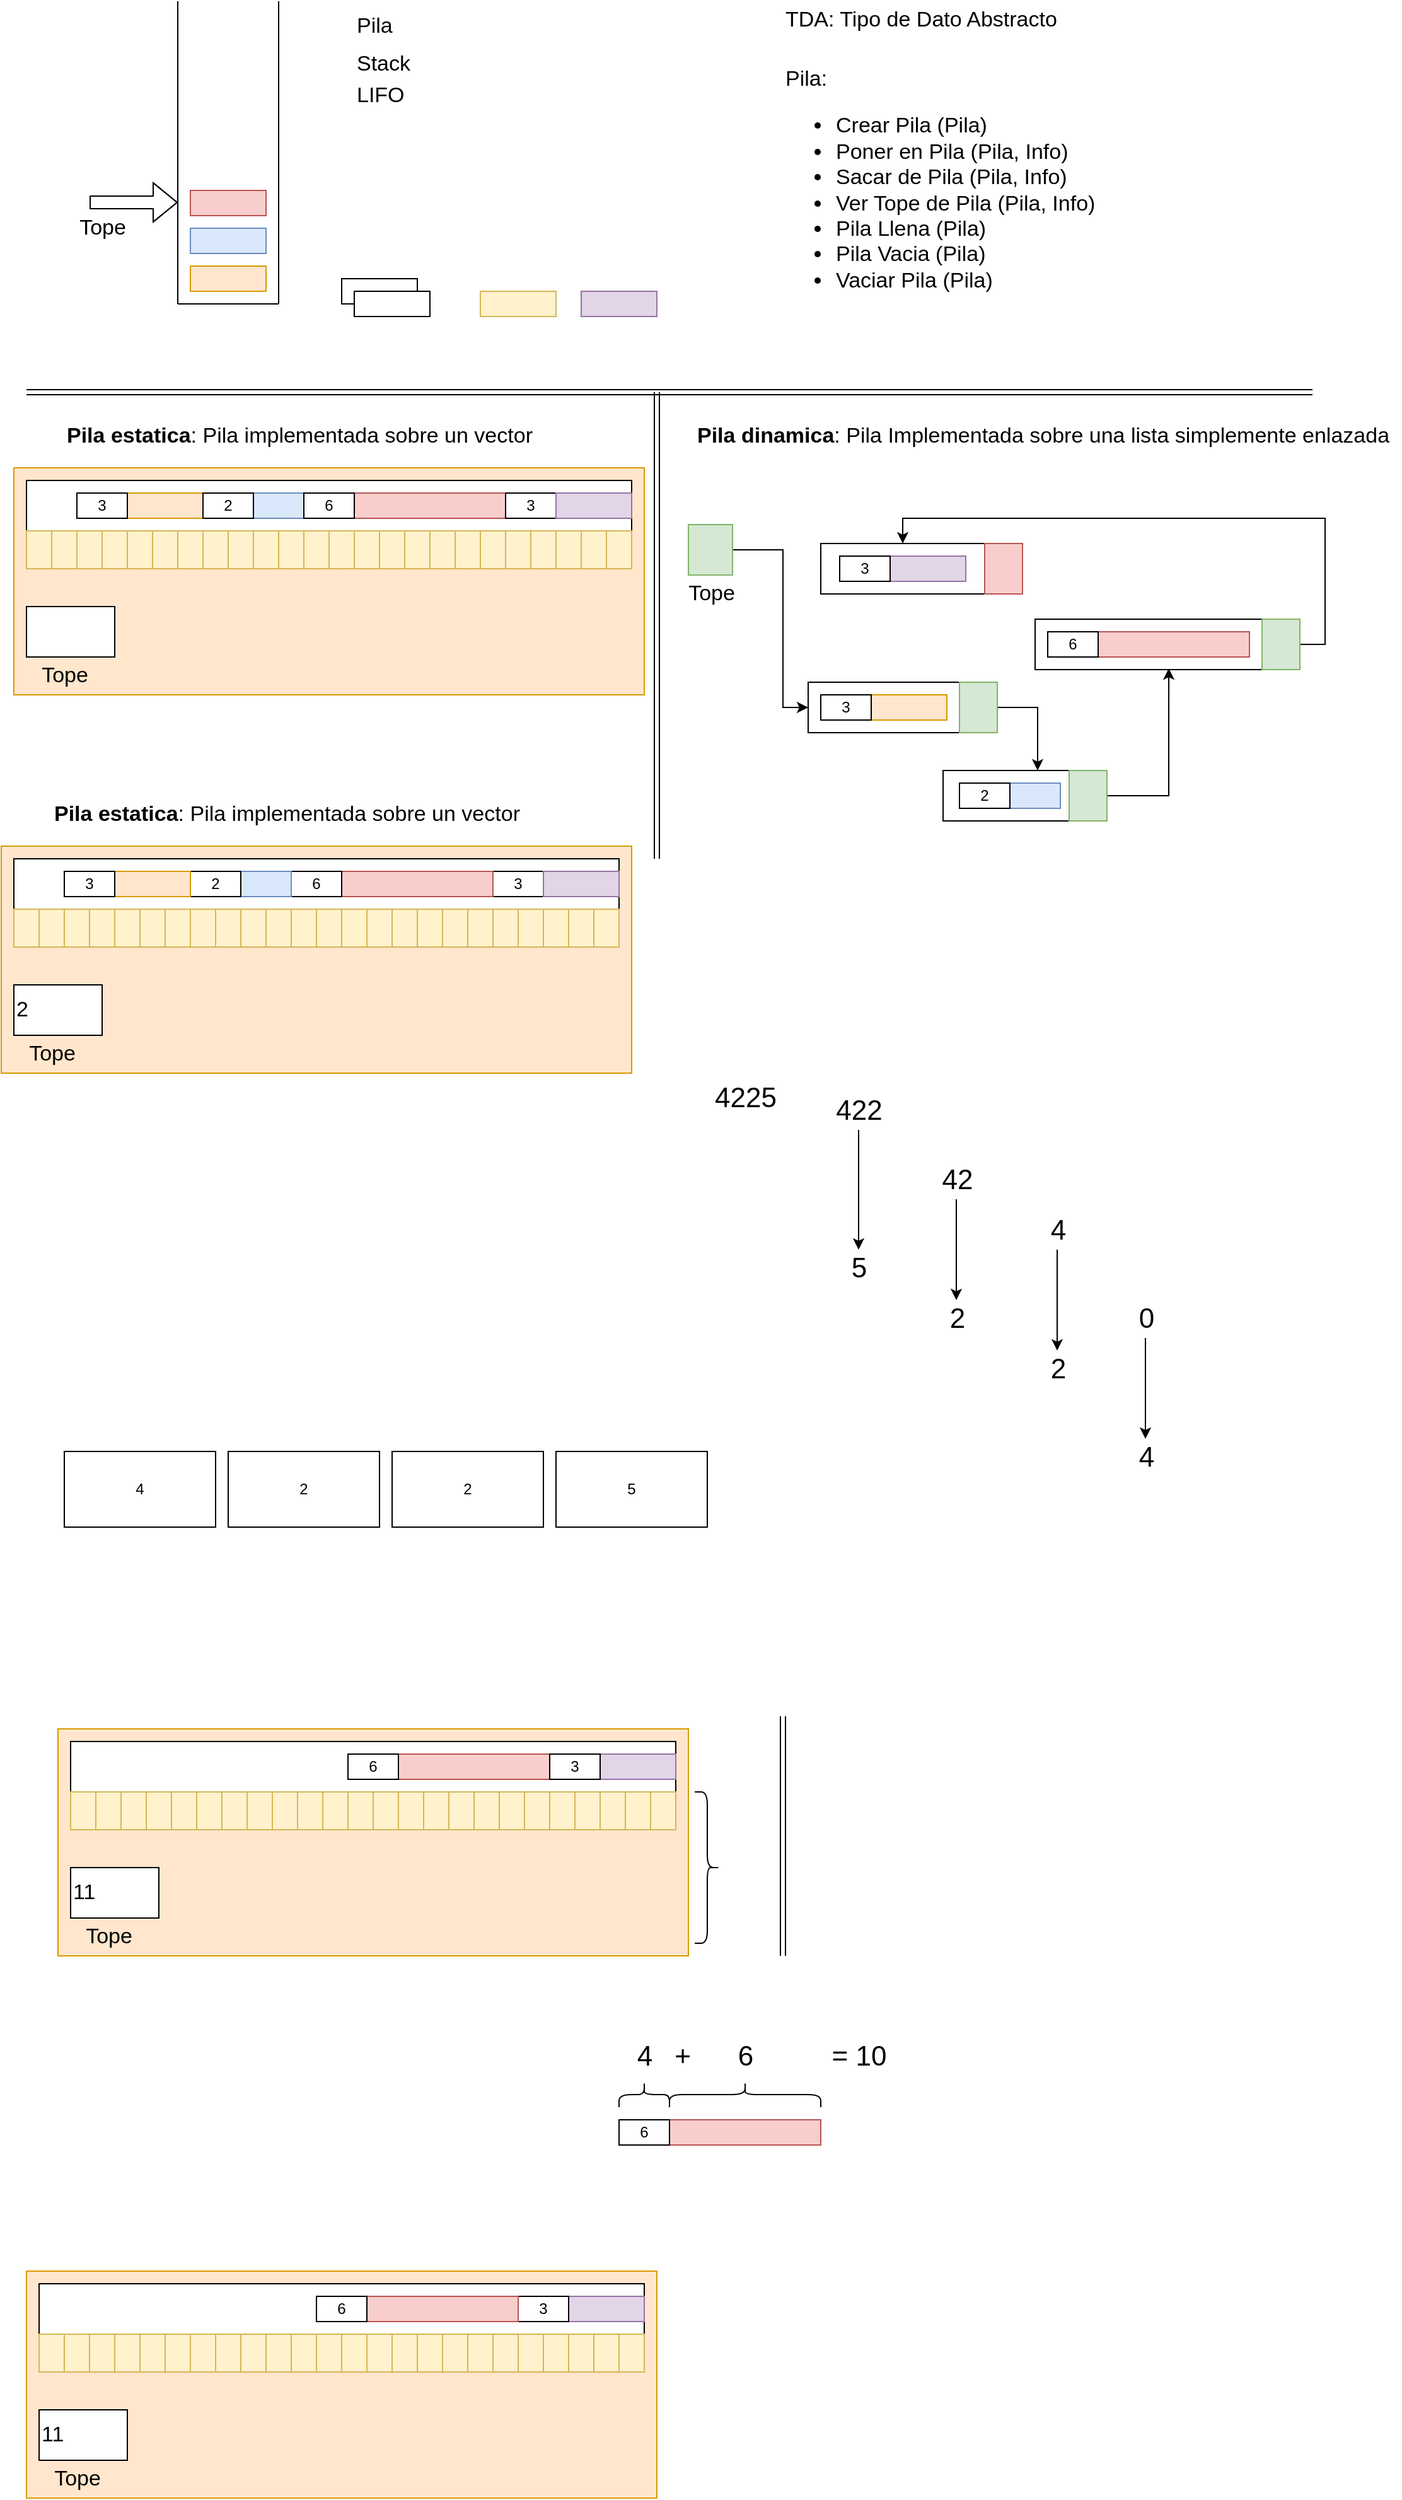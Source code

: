 <mxfile version="15.4.3" type="device"><diagram id="PS-ppC8g8zTllsG7UAG7" name="Page-1"><mxGraphModel dx="1422" dy="762" grid="1" gridSize="10" guides="1" tooltips="1" connect="1" arrows="1" fold="1" page="1" pageScale="1" pageWidth="1169" pageHeight="827" math="0" shadow="0"><root><mxCell id="0"/><mxCell id="1" parent="0"/><mxCell id="E6172uLs9Y4suhFMHean-83" value="" style="rounded=0;whiteSpace=wrap;html=1;fontSize=17;align=left;" parent="1" vertex="1"><mxGeometry x="767" y="730" width="100" height="40" as="geometry"/></mxCell><mxCell id="E6172uLs9Y4suhFMHean-91" style="edgeStyle=orthogonalEdgeStyle;rounded=0;orthogonalLoop=1;jettySize=auto;html=1;exitX=1;exitY=0.5;exitDx=0;exitDy=0;entryX=0.589;entryY=0.975;entryDx=0;entryDy=0;entryPerimeter=0;fontSize=17;" parent="1" source="E6172uLs9Y4suhFMHean-84" target="E6172uLs9Y4suhFMHean-76" edge="1"><mxGeometry relative="1" as="geometry"/></mxCell><mxCell id="E6172uLs9Y4suhFMHean-84" value="" style="rounded=0;whiteSpace=wrap;html=1;fontSize=17;align=left;fillColor=#d5e8d4;strokeColor=#82b366;" parent="1" vertex="1"><mxGeometry x="867" y="730" width="30" height="40" as="geometry"/></mxCell><mxCell id="E6172uLs9Y4suhFMHean-78" value="" style="rounded=0;whiteSpace=wrap;html=1;fontSize=17;align=left;" parent="1" vertex="1"><mxGeometry x="670" y="550" width="130" height="40" as="geometry"/></mxCell><mxCell id="E6172uLs9Y4suhFMHean-79" value="" style="rounded=0;whiteSpace=wrap;html=1;fontSize=17;align=left;fillColor=#f8cecc;strokeColor=#b85450;" parent="1" vertex="1"><mxGeometry x="800" y="550" width="30" height="40" as="geometry"/></mxCell><mxCell id="E6172uLs9Y4suhFMHean-76" value="" style="rounded=0;whiteSpace=wrap;html=1;fontSize=17;align=left;" parent="1" vertex="1"><mxGeometry x="840" y="610" width="180" height="40" as="geometry"/></mxCell><mxCell id="E6172uLs9Y4suhFMHean-92" style="edgeStyle=orthogonalEdgeStyle;rounded=0;orthogonalLoop=1;jettySize=auto;html=1;exitX=1;exitY=0.5;exitDx=0;exitDy=0;entryX=0.5;entryY=0;entryDx=0;entryDy=0;fontSize=17;" parent="1" source="E6172uLs9Y4suhFMHean-77" target="E6172uLs9Y4suhFMHean-78" edge="1"><mxGeometry relative="1" as="geometry"/></mxCell><mxCell id="E6172uLs9Y4suhFMHean-77" value="" style="rounded=0;whiteSpace=wrap;html=1;fontSize=17;align=left;fillColor=#d5e8d4;strokeColor=#82b366;" parent="1" vertex="1"><mxGeometry x="1020" y="610" width="30" height="40" as="geometry"/></mxCell><mxCell id="E6172uLs9Y4suhFMHean-49" value="" style="rounded=0;whiteSpace=wrap;html=1;fontSize=17;align=left;fillColor=#ffe6cc;strokeColor=#d79b00;" parent="1" vertex="1"><mxGeometry x="30" y="490" width="500" height="180" as="geometry"/></mxCell><mxCell id="E6172uLs9Y4suhFMHean-1" value="" style="endArrow=none;html=1;" parent="1" edge="1"><mxGeometry width="50" height="50" relative="1" as="geometry"><mxPoint x="160" y="360" as="sourcePoint"/><mxPoint x="160" y="120" as="targetPoint"/></mxGeometry></mxCell><mxCell id="E6172uLs9Y4suhFMHean-2" value="" style="endArrow=none;html=1;" parent="1" edge="1"><mxGeometry width="50" height="50" relative="1" as="geometry"><mxPoint x="240" y="360" as="sourcePoint"/><mxPoint x="240" y="120" as="targetPoint"/></mxGeometry></mxCell><mxCell id="E6172uLs9Y4suhFMHean-3" value="" style="endArrow=none;html=1;" parent="1" edge="1"><mxGeometry width="50" height="50" relative="1" as="geometry"><mxPoint x="160" y="360" as="sourcePoint"/><mxPoint x="240" y="360" as="targetPoint"/></mxGeometry></mxCell><mxCell id="E6172uLs9Y4suhFMHean-4" value="" style="rounded=0;whiteSpace=wrap;html=1;" parent="1" vertex="1"><mxGeometry x="290" y="340" width="60" height="20" as="geometry"/></mxCell><mxCell id="E6172uLs9Y4suhFMHean-5" value="" style="rounded=0;whiteSpace=wrap;html=1;" parent="1" vertex="1"><mxGeometry x="300" y="350" width="60" height="20" as="geometry"/></mxCell><mxCell id="E6172uLs9Y4suhFMHean-7" value="" style="rounded=0;whiteSpace=wrap;html=1;fillColor=#fff2cc;strokeColor=#d6b656;" parent="1" vertex="1"><mxGeometry x="400" y="350" width="60" height="20" as="geometry"/></mxCell><mxCell id="E6172uLs9Y4suhFMHean-8" value="" style="rounded=0;whiteSpace=wrap;html=1;fillColor=#e1d5e7;strokeColor=#9673a6;" parent="1" vertex="1"><mxGeometry x="480" y="350" width="60" height="20" as="geometry"/></mxCell><mxCell id="E6172uLs9Y4suhFMHean-9" value="" style="rounded=0;whiteSpace=wrap;html=1;fillColor=#f8cecc;strokeColor=#b85450;" parent="1" vertex="1"><mxGeometry x="170" y="270" width="60" height="20" as="geometry"/></mxCell><mxCell id="E6172uLs9Y4suhFMHean-10" value="" style="rounded=0;whiteSpace=wrap;html=1;fillColor=#dae8fc;strokeColor=#6c8ebf;" parent="1" vertex="1"><mxGeometry x="170" y="300" width="60" height="20" as="geometry"/></mxCell><mxCell id="E6172uLs9Y4suhFMHean-11" value="" style="rounded=0;whiteSpace=wrap;html=1;fillColor=#ffe6cc;strokeColor=#d79b00;" parent="1" vertex="1"><mxGeometry x="170" y="330" width="60" height="20" as="geometry"/></mxCell><mxCell id="E6172uLs9Y4suhFMHean-12" value="" style="shape=flexArrow;endArrow=classic;html=1;" parent="1" edge="1"><mxGeometry width="50" height="50" relative="1" as="geometry"><mxPoint x="90" y="279.5" as="sourcePoint"/><mxPoint x="160" y="279.5" as="targetPoint"/><Array as="points"><mxPoint x="120" y="279.5"/></Array></mxGeometry></mxCell><mxCell id="E6172uLs9Y4suhFMHean-13" value="Pila" style="text;html=1;align=left;verticalAlign=middle;resizable=0;points=[];autosize=1;fontSize=17;" parent="1" vertex="1"><mxGeometry x="300" y="125" width="40" height="30" as="geometry"/></mxCell><mxCell id="E6172uLs9Y4suhFMHean-14" value="Stack" style="text;html=1;align=left;verticalAlign=middle;resizable=0;points=[];autosize=1;fontSize=17;" parent="1" vertex="1"><mxGeometry x="300" y="155" width="60" height="30" as="geometry"/></mxCell><mxCell id="E6172uLs9Y4suhFMHean-15" value="LIFO" style="text;html=1;align=left;verticalAlign=middle;resizable=0;points=[];autosize=1;fontSize=17;" parent="1" vertex="1"><mxGeometry x="300" y="180" width="50" height="30" as="geometry"/></mxCell><mxCell id="E6172uLs9Y4suhFMHean-16" value="TDA: Tipo de Dato Abstracto" style="text;html=1;align=left;verticalAlign=middle;resizable=0;points=[];autosize=1;fontSize=17;" parent="1" vertex="1"><mxGeometry x="640" y="120" width="230" height="30" as="geometry"/></mxCell><mxCell id="E6172uLs9Y4suhFMHean-17" value="Pila:&lt;br&gt;&lt;ul&gt;&lt;li&gt;Crear Pila (Pila)&lt;/li&gt;&lt;li&gt;Poner en Pila (Pila, Info)&lt;/li&gt;&lt;li&gt;Sacar de Pila (Pila, Info)&lt;/li&gt;&lt;li&gt;Ver Tope de Pila (Pila, Info)&lt;/li&gt;&lt;li&gt;Pila Llena (Pila)&lt;/li&gt;&lt;li&gt;Pila Vacia (Pila)&lt;/li&gt;&lt;li&gt;Vaciar Pila (Pila)&lt;/li&gt;&lt;/ul&gt;" style="text;html=1;align=left;verticalAlign=middle;resizable=0;points=[];autosize=1;fontSize=17;" parent="1" vertex="1"><mxGeometry x="640" y="170" width="260" height="200" as="geometry"/></mxCell><mxCell id="E6172uLs9Y4suhFMHean-18" value="" style="shape=link;html=1;fontSize=17;" parent="1" edge="1"><mxGeometry width="100" relative="1" as="geometry"><mxPoint x="40" y="430" as="sourcePoint"/><mxPoint x="1060" y="430" as="targetPoint"/></mxGeometry></mxCell><mxCell id="E6172uLs9Y4suhFMHean-19" value="" style="shape=link;html=1;fontSize=17;" parent="1" edge="1"><mxGeometry width="100" relative="1" as="geometry"><mxPoint x="540" y="430" as="sourcePoint"/><mxPoint x="540" y="800" as="targetPoint"/></mxGeometry></mxCell><mxCell id="E6172uLs9Y4suhFMHean-20" value="&lt;b&gt;Pila estatica&lt;/b&gt;: Pila implementada sobre un vector&amp;nbsp;" style="text;html=1;align=left;verticalAlign=middle;resizable=0;points=[];autosize=1;fontSize=17;" parent="1" vertex="1"><mxGeometry x="70" y="450" width="390" height="30" as="geometry"/></mxCell><mxCell id="E6172uLs9Y4suhFMHean-21" value="&lt;b&gt;Pila dinamica&lt;/b&gt;: Pila Implementada sobre una lista simplemente enlazada" style="text;html=1;align=left;verticalAlign=middle;resizable=0;points=[];autosize=1;fontSize=17;" parent="1" vertex="1"><mxGeometry x="570" y="450" width="560" height="30" as="geometry"/></mxCell><mxCell id="E6172uLs9Y4suhFMHean-22" value="" style="rounded=0;whiteSpace=wrap;html=1;fontSize=17;align=left;" parent="1" vertex="1"><mxGeometry x="40" y="500" width="480" height="40" as="geometry"/></mxCell><mxCell id="E6172uLs9Y4suhFMHean-23" value="" style="rounded=0;whiteSpace=wrap;html=1;fontSize=17;align=left;fillColor=#fff2cc;strokeColor=#d6b656;" parent="1" vertex="1"><mxGeometry x="40" y="540" width="20" height="30" as="geometry"/></mxCell><mxCell id="E6172uLs9Y4suhFMHean-24" value="" style="rounded=0;whiteSpace=wrap;html=1;fontSize=17;align=left;fillColor=#fff2cc;strokeColor=#d6b656;" parent="1" vertex="1"><mxGeometry x="60" y="540" width="20" height="30" as="geometry"/></mxCell><mxCell id="E6172uLs9Y4suhFMHean-25" value="" style="rounded=0;whiteSpace=wrap;html=1;fontSize=17;align=left;fillColor=#fff2cc;strokeColor=#d6b656;" parent="1" vertex="1"><mxGeometry x="80" y="540" width="20" height="30" as="geometry"/></mxCell><mxCell id="E6172uLs9Y4suhFMHean-26" value="" style="rounded=0;whiteSpace=wrap;html=1;fontSize=17;align=left;fillColor=#fff2cc;strokeColor=#d6b656;" parent="1" vertex="1"><mxGeometry x="100" y="540" width="20" height="30" as="geometry"/></mxCell><mxCell id="E6172uLs9Y4suhFMHean-27" value="" style="rounded=0;whiteSpace=wrap;html=1;fontSize=17;align=left;fillColor=#fff2cc;strokeColor=#d6b656;" parent="1" vertex="1"><mxGeometry x="120" y="540" width="20" height="30" as="geometry"/></mxCell><mxCell id="E6172uLs9Y4suhFMHean-28" value="" style="rounded=0;whiteSpace=wrap;html=1;fontSize=17;align=left;fillColor=#fff2cc;strokeColor=#d6b656;" parent="1" vertex="1"><mxGeometry x="140" y="540" width="20" height="30" as="geometry"/></mxCell><mxCell id="E6172uLs9Y4suhFMHean-29" value="" style="rounded=0;whiteSpace=wrap;html=1;fontSize=17;align=left;fillColor=#fff2cc;strokeColor=#d6b656;" parent="1" vertex="1"><mxGeometry x="160" y="540" width="20" height="30" as="geometry"/></mxCell><mxCell id="E6172uLs9Y4suhFMHean-30" value="" style="rounded=0;whiteSpace=wrap;html=1;fontSize=17;align=left;fillColor=#fff2cc;strokeColor=#d6b656;" parent="1" vertex="1"><mxGeometry x="180" y="540" width="20" height="30" as="geometry"/></mxCell><mxCell id="E6172uLs9Y4suhFMHean-31" value="" style="rounded=0;whiteSpace=wrap;html=1;fontSize=17;align=left;fillColor=#fff2cc;strokeColor=#d6b656;" parent="1" vertex="1"><mxGeometry x="200" y="540" width="20" height="30" as="geometry"/></mxCell><mxCell id="E6172uLs9Y4suhFMHean-32" value="" style="rounded=0;whiteSpace=wrap;html=1;fontSize=17;align=left;fillColor=#fff2cc;strokeColor=#d6b656;" parent="1" vertex="1"><mxGeometry x="220" y="540" width="20" height="30" as="geometry"/></mxCell><mxCell id="E6172uLs9Y4suhFMHean-33" value="" style="rounded=0;whiteSpace=wrap;html=1;fontSize=17;align=left;fillColor=#fff2cc;strokeColor=#d6b656;" parent="1" vertex="1"><mxGeometry x="240" y="540" width="20" height="30" as="geometry"/></mxCell><mxCell id="E6172uLs9Y4suhFMHean-34" value="" style="rounded=0;whiteSpace=wrap;html=1;fontSize=17;align=left;fillColor=#fff2cc;strokeColor=#d6b656;" parent="1" vertex="1"><mxGeometry x="260" y="540" width="20" height="30" as="geometry"/></mxCell><mxCell id="E6172uLs9Y4suhFMHean-35" value="" style="rounded=0;whiteSpace=wrap;html=1;fontSize=17;align=left;fillColor=#fff2cc;strokeColor=#d6b656;" parent="1" vertex="1"><mxGeometry x="280" y="540" width="20" height="30" as="geometry"/></mxCell><mxCell id="E6172uLs9Y4suhFMHean-36" value="" style="rounded=0;whiteSpace=wrap;html=1;fontSize=17;align=left;fillColor=#fff2cc;strokeColor=#d6b656;" parent="1" vertex="1"><mxGeometry x="300" y="540" width="20" height="30" as="geometry"/></mxCell><mxCell id="E6172uLs9Y4suhFMHean-37" value="" style="rounded=0;whiteSpace=wrap;html=1;fontSize=17;align=left;fillColor=#fff2cc;strokeColor=#d6b656;" parent="1" vertex="1"><mxGeometry x="320" y="540" width="20" height="30" as="geometry"/></mxCell><mxCell id="E6172uLs9Y4suhFMHean-38" value="" style="rounded=0;whiteSpace=wrap;html=1;fontSize=17;align=left;fillColor=#fff2cc;strokeColor=#d6b656;" parent="1" vertex="1"><mxGeometry x="340" y="540" width="20" height="30" as="geometry"/></mxCell><mxCell id="E6172uLs9Y4suhFMHean-39" value="" style="rounded=0;whiteSpace=wrap;html=1;fontSize=17;align=left;fillColor=#fff2cc;strokeColor=#d6b656;" parent="1" vertex="1"><mxGeometry x="360" y="540" width="20" height="30" as="geometry"/></mxCell><mxCell id="E6172uLs9Y4suhFMHean-40" value="" style="rounded=0;whiteSpace=wrap;html=1;fontSize=17;align=left;fillColor=#fff2cc;strokeColor=#d6b656;" parent="1" vertex="1"><mxGeometry x="380" y="540" width="20" height="30" as="geometry"/></mxCell><mxCell id="E6172uLs9Y4suhFMHean-41" value="" style="rounded=0;whiteSpace=wrap;html=1;fontSize=17;align=left;fillColor=#fff2cc;strokeColor=#d6b656;" parent="1" vertex="1"><mxGeometry x="400" y="540" width="20" height="30" as="geometry"/></mxCell><mxCell id="E6172uLs9Y4suhFMHean-42" value="" style="rounded=0;whiteSpace=wrap;html=1;fontSize=17;align=left;fillColor=#fff2cc;strokeColor=#d6b656;" parent="1" vertex="1"><mxGeometry x="420" y="540" width="20" height="30" as="geometry"/></mxCell><mxCell id="E6172uLs9Y4suhFMHean-43" value="" style="rounded=0;whiteSpace=wrap;html=1;fontSize=17;align=left;fillColor=#fff2cc;strokeColor=#d6b656;" parent="1" vertex="1"><mxGeometry x="440" y="540" width="20" height="30" as="geometry"/></mxCell><mxCell id="E6172uLs9Y4suhFMHean-44" value="" style="rounded=0;whiteSpace=wrap;html=1;fontSize=17;align=left;fillColor=#fff2cc;strokeColor=#d6b656;" parent="1" vertex="1"><mxGeometry x="460" y="540" width="20" height="30" as="geometry"/></mxCell><mxCell id="E6172uLs9Y4suhFMHean-45" value="" style="rounded=0;whiteSpace=wrap;html=1;fontSize=17;align=left;fillColor=#fff2cc;strokeColor=#d6b656;" parent="1" vertex="1"><mxGeometry x="480" y="540" width="20" height="30" as="geometry"/></mxCell><mxCell id="E6172uLs9Y4suhFMHean-46" value="" style="rounded=0;whiteSpace=wrap;html=1;fontSize=17;align=left;fillColor=#fff2cc;strokeColor=#d6b656;" parent="1" vertex="1"><mxGeometry x="500" y="540" width="20" height="30" as="geometry"/></mxCell><mxCell id="E6172uLs9Y4suhFMHean-47" value="" style="rounded=0;whiteSpace=wrap;html=1;fontSize=17;align=left;" parent="1" vertex="1"><mxGeometry x="40" y="600" width="70" height="40" as="geometry"/></mxCell><mxCell id="E6172uLs9Y4suhFMHean-48" value="Tope" style="text;html=1;align=center;verticalAlign=middle;resizable=0;points=[];autosize=1;fontSize=17;" parent="1" vertex="1"><mxGeometry x="45" y="640" width="50" height="30" as="geometry"/></mxCell><mxCell id="E6172uLs9Y4suhFMHean-51" value="" style="rounded=0;whiteSpace=wrap;html=1;fillColor=#e1d5e7;strokeColor=#9673a6;" parent="1" vertex="1"><mxGeometry x="460" y="510" width="60" height="20" as="geometry"/></mxCell><mxCell id="E6172uLs9Y4suhFMHean-52" value="" style="rounded=0;whiteSpace=wrap;html=1;fillColor=#f8cecc;strokeColor=#b85450;" parent="1" vertex="1"><mxGeometry x="300" y="510" width="120" height="20" as="geometry"/></mxCell><mxCell id="E6172uLs9Y4suhFMHean-54" value="" style="rounded=0;whiteSpace=wrap;html=1;fillColor=#dae8fc;strokeColor=#6c8ebf;" parent="1" vertex="1"><mxGeometry x="220" y="510" width="40" height="20" as="geometry"/></mxCell><mxCell id="E6172uLs9Y4suhFMHean-55" value="" style="rounded=0;whiteSpace=wrap;html=1;fillColor=#ffe6cc;strokeColor=#d79b00;" parent="1" vertex="1"><mxGeometry x="120" y="510" width="60" height="20" as="geometry"/></mxCell><mxCell id="E6172uLs9Y4suhFMHean-59" value="3" style="rounded=0;whiteSpace=wrap;html=1;" parent="1" vertex="1"><mxGeometry x="420" y="510" width="40" height="20" as="geometry"/></mxCell><mxCell id="E6172uLs9Y4suhFMHean-60" value="6" style="rounded=0;whiteSpace=wrap;html=1;" parent="1" vertex="1"><mxGeometry x="260" y="510" width="40" height="20" as="geometry"/></mxCell><mxCell id="E6172uLs9Y4suhFMHean-61" value="2" style="rounded=0;whiteSpace=wrap;html=1;" parent="1" vertex="1"><mxGeometry x="180" y="510" width="40" height="20" as="geometry"/></mxCell><mxCell id="E6172uLs9Y4suhFMHean-62" value="3" style="rounded=0;whiteSpace=wrap;html=1;" parent="1" vertex="1"><mxGeometry x="80" y="510" width="40" height="20" as="geometry"/></mxCell><mxCell id="E6172uLs9Y4suhFMHean-67" value="" style="rounded=0;whiteSpace=wrap;html=1;fillColor=#e1d5e7;strokeColor=#9673a6;" parent="1" vertex="1"><mxGeometry x="725" y="560" width="60" height="20" as="geometry"/></mxCell><mxCell id="E6172uLs9Y4suhFMHean-68" value="" style="rounded=0;whiteSpace=wrap;html=1;fillColor=#f8cecc;strokeColor=#b85450;" parent="1" vertex="1"><mxGeometry x="890" y="620" width="120" height="20" as="geometry"/></mxCell><mxCell id="E6172uLs9Y4suhFMHean-69" value="" style="rounded=0;whiteSpace=wrap;html=1;fillColor=#dae8fc;strokeColor=#6c8ebf;" parent="1" vertex="1"><mxGeometry x="820" y="740" width="40" height="20" as="geometry"/></mxCell><mxCell id="E6172uLs9Y4suhFMHean-73" value="2" style="rounded=0;whiteSpace=wrap;html=1;" parent="1" vertex="1"><mxGeometry x="780" y="740" width="40" height="20" as="geometry"/></mxCell><mxCell id="E6172uLs9Y4suhFMHean-74" value="6" style="rounded=0;whiteSpace=wrap;html=1;" parent="1" vertex="1"><mxGeometry x="850" y="620" width="40" height="20" as="geometry"/></mxCell><mxCell id="E6172uLs9Y4suhFMHean-75" value="3" style="rounded=0;whiteSpace=wrap;html=1;" parent="1" vertex="1"><mxGeometry x="685" y="560" width="40" height="20" as="geometry"/></mxCell><mxCell id="E6172uLs9Y4suhFMHean-89" style="edgeStyle=orthogonalEdgeStyle;rounded=0;orthogonalLoop=1;jettySize=auto;html=1;exitX=1;exitY=0.5;exitDx=0;exitDy=0;entryX=0;entryY=0.5;entryDx=0;entryDy=0;fontSize=17;" parent="1" source="E6172uLs9Y4suhFMHean-87" target="E6172uLs9Y4suhFMHean-94" edge="1"><mxGeometry relative="1" as="geometry"><mxPoint x="647" y="660" as="targetPoint"/><Array as="points"><mxPoint x="640" y="555"/><mxPoint x="640" y="680"/></Array></mxGeometry></mxCell><mxCell id="E6172uLs9Y4suhFMHean-87" value="" style="rounded=0;whiteSpace=wrap;html=1;fontSize=17;align=left;fillColor=#d5e8d4;strokeColor=#82b366;" parent="1" vertex="1"><mxGeometry x="565" y="535" width="35" height="40" as="geometry"/></mxCell><mxCell id="E6172uLs9Y4suhFMHean-93" value="Tope" style="text;html=1;align=center;verticalAlign=middle;resizable=0;points=[];autosize=1;fontSize=17;" parent="1" vertex="1"><mxGeometry x="557.5" y="575" width="50" height="30" as="geometry"/></mxCell><mxCell id="E6172uLs9Y4suhFMHean-94" value="" style="rounded=0;whiteSpace=wrap;html=1;fontSize=17;align=left;" parent="1" vertex="1"><mxGeometry x="660" y="660" width="120" height="40" as="geometry"/></mxCell><mxCell id="E6172uLs9Y4suhFMHean-99" style="edgeStyle=orthogonalEdgeStyle;rounded=0;orthogonalLoop=1;jettySize=auto;html=1;exitX=1;exitY=0.5;exitDx=0;exitDy=0;entryX=0.75;entryY=0;entryDx=0;entryDy=0;fontSize=17;" parent="1" source="E6172uLs9Y4suhFMHean-95" target="E6172uLs9Y4suhFMHean-83" edge="1"><mxGeometry relative="1" as="geometry"/></mxCell><mxCell id="E6172uLs9Y4suhFMHean-95" value="" style="rounded=0;whiteSpace=wrap;html=1;fontSize=17;align=left;fillColor=#d5e8d4;strokeColor=#82b366;" parent="1" vertex="1"><mxGeometry x="780" y="660" width="30" height="40" as="geometry"/></mxCell><mxCell id="E6172uLs9Y4suhFMHean-96" value="" style="rounded=0;whiteSpace=wrap;html=1;fillColor=#ffe6cc;strokeColor=#d79b00;" parent="1" vertex="1"><mxGeometry x="710" y="670" width="60" height="20" as="geometry"/></mxCell><mxCell id="E6172uLs9Y4suhFMHean-97" value="3" style="rounded=0;whiteSpace=wrap;html=1;" parent="1" vertex="1"><mxGeometry x="670" y="670" width="40" height="20" as="geometry"/></mxCell><mxCell id="E6172uLs9Y4suhFMHean-100" value="Tope" style="text;html=1;align=center;verticalAlign=middle;resizable=0;points=[];autosize=1;fontSize=17;" parent="1" vertex="1"><mxGeometry x="75" y="285" width="50" height="30" as="geometry"/></mxCell><mxCell id="ul_DzTu0pmfRnDdkMHRd-1" value="5" style="rounded=0;whiteSpace=wrap;html=1;" parent="1" vertex="1"><mxGeometry x="460" y="1270" width="120" height="60" as="geometry"/></mxCell><mxCell id="ul_DzTu0pmfRnDdkMHRd-2" value="2" style="rounded=0;whiteSpace=wrap;html=1;" parent="1" vertex="1"><mxGeometry x="330" y="1270" width="120" height="60" as="geometry"/></mxCell><mxCell id="ul_DzTu0pmfRnDdkMHRd-3" value="2" style="rounded=0;whiteSpace=wrap;html=1;" parent="1" vertex="1"><mxGeometry x="200" y="1270" width="120" height="60" as="geometry"/></mxCell><mxCell id="ul_DzTu0pmfRnDdkMHRd-4" value="4" style="rounded=0;whiteSpace=wrap;html=1;" parent="1" vertex="1"><mxGeometry x="70" y="1270" width="120" height="60" as="geometry"/></mxCell><mxCell id="ul_DzTu0pmfRnDdkMHRd-5" value="4225" style="text;html=1;align=center;verticalAlign=middle;resizable=0;points=[];autosize=1;strokeColor=none;fontSize=22;" parent="1" vertex="1"><mxGeometry x="580" y="975" width="60" height="30" as="geometry"/></mxCell><mxCell id="ul_DzTu0pmfRnDdkMHRd-8" value="" style="edgeStyle=orthogonalEdgeStyle;rounded=0;orthogonalLoop=1;jettySize=auto;html=1;fontSize=22;" parent="1" source="ul_DzTu0pmfRnDdkMHRd-6" target="ul_DzTu0pmfRnDdkMHRd-7" edge="1"><mxGeometry relative="1" as="geometry"/></mxCell><mxCell id="ul_DzTu0pmfRnDdkMHRd-6" value="422" style="text;html=1;align=center;verticalAlign=middle;resizable=0;points=[];autosize=1;strokeColor=none;fontSize=22;" parent="1" vertex="1"><mxGeometry x="675" y="985" width="50" height="30" as="geometry"/></mxCell><mxCell id="ul_DzTu0pmfRnDdkMHRd-7" value="5" style="text;html=1;align=center;verticalAlign=middle;resizable=0;points=[];autosize=1;strokeColor=none;fontSize=22;" parent="1" vertex="1"><mxGeometry x="685" y="1110" width="30" height="30" as="geometry"/></mxCell><mxCell id="ul_DzTu0pmfRnDdkMHRd-11" value="" style="edgeStyle=orthogonalEdgeStyle;rounded=0;orthogonalLoop=1;jettySize=auto;html=1;fontSize=22;" parent="1" source="ul_DzTu0pmfRnDdkMHRd-9" target="ul_DzTu0pmfRnDdkMHRd-10" edge="1"><mxGeometry relative="1" as="geometry"/></mxCell><mxCell id="ul_DzTu0pmfRnDdkMHRd-9" value="42" style="text;html=1;align=center;verticalAlign=middle;resizable=0;points=[];autosize=1;strokeColor=none;fontSize=22;" parent="1" vertex="1"><mxGeometry x="757.5" y="1040" width="40" height="30" as="geometry"/></mxCell><mxCell id="ul_DzTu0pmfRnDdkMHRd-10" value="2" style="text;html=1;align=center;verticalAlign=middle;resizable=0;points=[];autosize=1;strokeColor=none;fontSize=22;" parent="1" vertex="1"><mxGeometry x="762.5" y="1150" width="30" height="30" as="geometry"/></mxCell><mxCell id="ul_DzTu0pmfRnDdkMHRd-14" value="" style="edgeStyle=orthogonalEdgeStyle;rounded=0;orthogonalLoop=1;jettySize=auto;html=1;fontSize=22;" parent="1" source="ul_DzTu0pmfRnDdkMHRd-12" target="ul_DzTu0pmfRnDdkMHRd-13" edge="1"><mxGeometry relative="1" as="geometry"/></mxCell><mxCell id="ul_DzTu0pmfRnDdkMHRd-12" value="4" style="text;html=1;align=center;verticalAlign=middle;resizable=0;points=[];autosize=1;strokeColor=none;fontSize=22;" parent="1" vertex="1"><mxGeometry x="842.5" y="1080" width="30" height="30" as="geometry"/></mxCell><mxCell id="ul_DzTu0pmfRnDdkMHRd-13" value="2" style="text;html=1;align=center;verticalAlign=middle;resizable=0;points=[];autosize=1;strokeColor=none;fontSize=22;" parent="1" vertex="1"><mxGeometry x="842.5" y="1190" width="30" height="30" as="geometry"/></mxCell><mxCell id="ul_DzTu0pmfRnDdkMHRd-17" value="" style="edgeStyle=orthogonalEdgeStyle;rounded=0;orthogonalLoop=1;jettySize=auto;html=1;fontSize=22;" parent="1" source="ul_DzTu0pmfRnDdkMHRd-15" target="ul_DzTu0pmfRnDdkMHRd-16" edge="1"><mxGeometry relative="1" as="geometry"/></mxCell><mxCell id="ul_DzTu0pmfRnDdkMHRd-15" value="0" style="text;html=1;align=center;verticalAlign=middle;resizable=0;points=[];autosize=1;strokeColor=none;fontSize=22;" parent="1" vertex="1"><mxGeometry x="912.5" y="1150" width="30" height="30" as="geometry"/></mxCell><mxCell id="ul_DzTu0pmfRnDdkMHRd-16" value="4" style="text;html=1;align=center;verticalAlign=middle;resizable=0;points=[];autosize=1;strokeColor=none;fontSize=22;" parent="1" vertex="1"><mxGeometry x="912.5" y="1260" width="30" height="30" as="geometry"/></mxCell><mxCell id="ul_DzTu0pmfRnDdkMHRd-19" value="" style="rounded=0;whiteSpace=wrap;html=1;fontSize=17;align=left;fillColor=#ffe6cc;strokeColor=#d79b00;" parent="1" vertex="1"><mxGeometry x="65" y="1490" width="500" height="180" as="geometry"/></mxCell><mxCell id="ul_DzTu0pmfRnDdkMHRd-20" value="" style="rounded=0;whiteSpace=wrap;html=1;fontSize=17;align=left;" parent="1" vertex="1"><mxGeometry x="75" y="1500" width="480" height="40" as="geometry"/></mxCell><mxCell id="ul_DzTu0pmfRnDdkMHRd-21" value="" style="rounded=0;whiteSpace=wrap;html=1;fontSize=17;align=left;fillColor=#fff2cc;strokeColor=#d6b656;" parent="1" vertex="1"><mxGeometry x="75" y="1540" width="20" height="30" as="geometry"/></mxCell><mxCell id="ul_DzTu0pmfRnDdkMHRd-22" value="" style="rounded=0;whiteSpace=wrap;html=1;fontSize=17;align=left;fillColor=#fff2cc;strokeColor=#d6b656;" parent="1" vertex="1"><mxGeometry x="95" y="1540" width="20" height="30" as="geometry"/></mxCell><mxCell id="ul_DzTu0pmfRnDdkMHRd-23" value="" style="rounded=0;whiteSpace=wrap;html=1;fontSize=17;align=left;fillColor=#fff2cc;strokeColor=#d6b656;" parent="1" vertex="1"><mxGeometry x="115" y="1540" width="20" height="30" as="geometry"/></mxCell><mxCell id="ul_DzTu0pmfRnDdkMHRd-24" value="" style="rounded=0;whiteSpace=wrap;html=1;fontSize=17;align=left;fillColor=#fff2cc;strokeColor=#d6b656;" parent="1" vertex="1"><mxGeometry x="135" y="1540" width="20" height="30" as="geometry"/></mxCell><mxCell id="ul_DzTu0pmfRnDdkMHRd-25" value="" style="rounded=0;whiteSpace=wrap;html=1;fontSize=17;align=left;fillColor=#fff2cc;strokeColor=#d6b656;" parent="1" vertex="1"><mxGeometry x="155" y="1540" width="20" height="30" as="geometry"/></mxCell><mxCell id="ul_DzTu0pmfRnDdkMHRd-26" value="" style="rounded=0;whiteSpace=wrap;html=1;fontSize=17;align=left;fillColor=#fff2cc;strokeColor=#d6b656;" parent="1" vertex="1"><mxGeometry x="175" y="1540" width="20" height="30" as="geometry"/></mxCell><mxCell id="ul_DzTu0pmfRnDdkMHRd-27" value="" style="rounded=0;whiteSpace=wrap;html=1;fontSize=17;align=left;fillColor=#fff2cc;strokeColor=#d6b656;" parent="1" vertex="1"><mxGeometry x="195" y="1540" width="20" height="30" as="geometry"/></mxCell><mxCell id="ul_DzTu0pmfRnDdkMHRd-28" value="" style="rounded=0;whiteSpace=wrap;html=1;fontSize=17;align=left;fillColor=#fff2cc;strokeColor=#d6b656;" parent="1" vertex="1"><mxGeometry x="215" y="1540" width="20" height="30" as="geometry"/></mxCell><mxCell id="ul_DzTu0pmfRnDdkMHRd-29" value="" style="rounded=0;whiteSpace=wrap;html=1;fontSize=17;align=left;fillColor=#fff2cc;strokeColor=#d6b656;" parent="1" vertex="1"><mxGeometry x="235" y="1540" width="20" height="30" as="geometry"/></mxCell><mxCell id="ul_DzTu0pmfRnDdkMHRd-30" value="" style="rounded=0;whiteSpace=wrap;html=1;fontSize=17;align=left;fillColor=#fff2cc;strokeColor=#d6b656;" parent="1" vertex="1"><mxGeometry x="255" y="1540" width="20" height="30" as="geometry"/></mxCell><mxCell id="ul_DzTu0pmfRnDdkMHRd-31" value="" style="rounded=0;whiteSpace=wrap;html=1;fontSize=17;align=left;fillColor=#fff2cc;strokeColor=#d6b656;" parent="1" vertex="1"><mxGeometry x="275" y="1540" width="20" height="30" as="geometry"/></mxCell><mxCell id="ul_DzTu0pmfRnDdkMHRd-32" value="" style="rounded=0;whiteSpace=wrap;html=1;fontSize=17;align=left;fillColor=#fff2cc;strokeColor=#d6b656;" parent="1" vertex="1"><mxGeometry x="295" y="1540" width="20" height="30" as="geometry"/></mxCell><mxCell id="ul_DzTu0pmfRnDdkMHRd-33" value="" style="rounded=0;whiteSpace=wrap;html=1;fontSize=17;align=left;fillColor=#fff2cc;strokeColor=#d6b656;" parent="1" vertex="1"><mxGeometry x="315" y="1540" width="20" height="30" as="geometry"/></mxCell><mxCell id="ul_DzTu0pmfRnDdkMHRd-34" value="" style="rounded=0;whiteSpace=wrap;html=1;fontSize=17;align=left;fillColor=#fff2cc;strokeColor=#d6b656;" parent="1" vertex="1"><mxGeometry x="335" y="1540" width="20" height="30" as="geometry"/></mxCell><mxCell id="ul_DzTu0pmfRnDdkMHRd-35" value="" style="rounded=0;whiteSpace=wrap;html=1;fontSize=17;align=left;fillColor=#fff2cc;strokeColor=#d6b656;" parent="1" vertex="1"><mxGeometry x="355" y="1540" width="20" height="30" as="geometry"/></mxCell><mxCell id="ul_DzTu0pmfRnDdkMHRd-36" value="" style="rounded=0;whiteSpace=wrap;html=1;fontSize=17;align=left;fillColor=#fff2cc;strokeColor=#d6b656;" parent="1" vertex="1"><mxGeometry x="375" y="1540" width="20" height="30" as="geometry"/></mxCell><mxCell id="ul_DzTu0pmfRnDdkMHRd-37" value="" style="rounded=0;whiteSpace=wrap;html=1;fontSize=17;align=left;fillColor=#fff2cc;strokeColor=#d6b656;" parent="1" vertex="1"><mxGeometry x="395" y="1540" width="20" height="30" as="geometry"/></mxCell><mxCell id="ul_DzTu0pmfRnDdkMHRd-38" value="" style="rounded=0;whiteSpace=wrap;html=1;fontSize=17;align=left;fillColor=#fff2cc;strokeColor=#d6b656;" parent="1" vertex="1"><mxGeometry x="415" y="1540" width="20" height="30" as="geometry"/></mxCell><mxCell id="ul_DzTu0pmfRnDdkMHRd-39" value="" style="rounded=0;whiteSpace=wrap;html=1;fontSize=17;align=left;fillColor=#fff2cc;strokeColor=#d6b656;" parent="1" vertex="1"><mxGeometry x="435" y="1540" width="20" height="30" as="geometry"/></mxCell><mxCell id="ul_DzTu0pmfRnDdkMHRd-40" value="" style="rounded=0;whiteSpace=wrap;html=1;fontSize=17;align=left;fillColor=#fff2cc;strokeColor=#d6b656;" parent="1" vertex="1"><mxGeometry x="455" y="1540" width="20" height="30" as="geometry"/></mxCell><mxCell id="ul_DzTu0pmfRnDdkMHRd-41" value="" style="rounded=0;whiteSpace=wrap;html=1;fontSize=17;align=left;fillColor=#fff2cc;strokeColor=#d6b656;" parent="1" vertex="1"><mxGeometry x="475" y="1540" width="20" height="30" as="geometry"/></mxCell><mxCell id="ul_DzTu0pmfRnDdkMHRd-42" value="" style="rounded=0;whiteSpace=wrap;html=1;fontSize=17;align=left;fillColor=#fff2cc;strokeColor=#d6b656;" parent="1" vertex="1"><mxGeometry x="495" y="1540" width="20" height="30" as="geometry"/></mxCell><mxCell id="ul_DzTu0pmfRnDdkMHRd-43" value="" style="rounded=0;whiteSpace=wrap;html=1;fontSize=17;align=left;fillColor=#fff2cc;strokeColor=#d6b656;" parent="1" vertex="1"><mxGeometry x="515" y="1540" width="20" height="30" as="geometry"/></mxCell><mxCell id="ul_DzTu0pmfRnDdkMHRd-44" value="" style="rounded=0;whiteSpace=wrap;html=1;fontSize=17;align=left;fillColor=#fff2cc;strokeColor=#d6b656;" parent="1" vertex="1"><mxGeometry x="535" y="1540" width="20" height="30" as="geometry"/></mxCell><mxCell id="ul_DzTu0pmfRnDdkMHRd-45" value="11" style="rounded=0;whiteSpace=wrap;html=1;fontSize=17;align=left;" parent="1" vertex="1"><mxGeometry x="75" y="1600" width="70" height="40" as="geometry"/></mxCell><mxCell id="ul_DzTu0pmfRnDdkMHRd-46" value="Tope" style="text;html=1;align=center;verticalAlign=middle;resizable=0;points=[];autosize=1;fontSize=17;" parent="1" vertex="1"><mxGeometry x="80" y="1640" width="50" height="30" as="geometry"/></mxCell><mxCell id="ul_DzTu0pmfRnDdkMHRd-47" value="" style="rounded=0;whiteSpace=wrap;html=1;fillColor=#e1d5e7;strokeColor=#9673a6;" parent="1" vertex="1"><mxGeometry x="495" y="1510" width="60" height="20" as="geometry"/></mxCell><mxCell id="ul_DzTu0pmfRnDdkMHRd-48" value="" style="rounded=0;whiteSpace=wrap;html=1;fillColor=#f8cecc;strokeColor=#b85450;" parent="1" vertex="1"><mxGeometry x="335" y="1510" width="120" height="20" as="geometry"/></mxCell><mxCell id="ul_DzTu0pmfRnDdkMHRd-51" value="3" style="rounded=0;whiteSpace=wrap;html=1;" parent="1" vertex="1"><mxGeometry x="455" y="1510" width="40" height="20" as="geometry"/></mxCell><mxCell id="ul_DzTu0pmfRnDdkMHRd-52" value="6" style="rounded=0;whiteSpace=wrap;html=1;" parent="1" vertex="1"><mxGeometry x="295" y="1510" width="40" height="20" as="geometry"/></mxCell><mxCell id="ul_DzTu0pmfRnDdkMHRd-55" value="" style="shape=link;html=1;fontSize=22;" parent="1" edge="1"><mxGeometry width="100" relative="1" as="geometry"><mxPoint x="640" y="1480" as="sourcePoint"/><mxPoint x="640" y="1670" as="targetPoint"/></mxGeometry></mxCell><mxCell id="ul_DzTu0pmfRnDdkMHRd-56" style="edgeStyle=orthogonalEdgeStyle;rounded=0;orthogonalLoop=1;jettySize=auto;html=1;exitX=0.5;exitY=1;exitDx=0;exitDy=0;fontSize=22;" parent="1" source="ul_DzTu0pmfRnDdkMHRd-48" target="ul_DzTu0pmfRnDdkMHRd-48" edge="1"><mxGeometry relative="1" as="geometry"/></mxCell><mxCell id="ul_DzTu0pmfRnDdkMHRd-60" value="" style="rounded=0;whiteSpace=wrap;html=1;fillColor=#f8cecc;strokeColor=#b85450;" parent="1" vertex="1"><mxGeometry x="550" y="1800" width="120" height="20" as="geometry"/></mxCell><mxCell id="ul_DzTu0pmfRnDdkMHRd-61" value="6" style="rounded=0;whiteSpace=wrap;html=1;" parent="1" vertex="1"><mxGeometry x="510" y="1800" width="40" height="20" as="geometry"/></mxCell><mxCell id="ul_DzTu0pmfRnDdkMHRd-62" value="" style="shape=curlyBracket;whiteSpace=wrap;html=1;rounded=1;flipH=1;fontSize=22;" parent="1" vertex="1"><mxGeometry x="570" y="1540" width="20" height="120" as="geometry"/></mxCell><mxCell id="ul_DzTu0pmfRnDdkMHRd-63" value="" style="shape=curlyBracket;whiteSpace=wrap;html=1;rounded=1;flipH=1;fontSize=22;size=0.5;rotation=-90;" parent="1" vertex="1"><mxGeometry x="600" y="1720" width="20" height="120" as="geometry"/></mxCell><mxCell id="ul_DzTu0pmfRnDdkMHRd-64" value="" style="shape=curlyBracket;whiteSpace=wrap;html=1;rounded=1;flipH=1;fontSize=22;size=0.5;rotation=-90;" parent="1" vertex="1"><mxGeometry x="520" y="1760" width="20" height="40" as="geometry"/></mxCell><mxCell id="ul_DzTu0pmfRnDdkMHRd-65" value="6" style="text;html=1;align=center;verticalAlign=middle;resizable=0;points=[];autosize=1;strokeColor=none;fontSize=22;" parent="1" vertex="1"><mxGeometry x="595" y="1735" width="30" height="30" as="geometry"/></mxCell><mxCell id="ul_DzTu0pmfRnDdkMHRd-66" value="4" style="text;html=1;align=center;verticalAlign=middle;resizable=0;points=[];autosize=1;strokeColor=none;fontSize=22;" parent="1" vertex="1"><mxGeometry x="515" y="1735" width="30" height="30" as="geometry"/></mxCell><mxCell id="ul_DzTu0pmfRnDdkMHRd-68" value="= 10" style="text;html=1;align=center;verticalAlign=middle;resizable=0;points=[];autosize=1;strokeColor=none;fontSize=22;" parent="1" vertex="1"><mxGeometry x="670" y="1735" width="60" height="30" as="geometry"/></mxCell><mxCell id="ul_DzTu0pmfRnDdkMHRd-69" value="+" style="text;html=1;align=center;verticalAlign=middle;resizable=0;points=[];autosize=1;strokeColor=none;fontSize=22;" parent="1" vertex="1"><mxGeometry x="545" y="1735" width="30" height="30" as="geometry"/></mxCell><mxCell id="w003Dn-4C5SsfzhN7eCE-1" value="" style="rounded=0;whiteSpace=wrap;html=1;fontSize=17;align=left;fillColor=#ffe6cc;strokeColor=#d79b00;" vertex="1" parent="1"><mxGeometry x="20" y="790" width="500" height="180" as="geometry"/></mxCell><mxCell id="w003Dn-4C5SsfzhN7eCE-2" value="&lt;b&gt;Pila estatica&lt;/b&gt;: Pila implementada sobre un vector&amp;nbsp;" style="text;html=1;align=left;verticalAlign=middle;resizable=0;points=[];autosize=1;fontSize=17;" vertex="1" parent="1"><mxGeometry x="60" y="750" width="390" height="30" as="geometry"/></mxCell><mxCell id="w003Dn-4C5SsfzhN7eCE-3" value="" style="rounded=0;whiteSpace=wrap;html=1;fontSize=17;align=left;" vertex="1" parent="1"><mxGeometry x="30" y="800" width="480" height="40" as="geometry"/></mxCell><mxCell id="w003Dn-4C5SsfzhN7eCE-4" value="" style="rounded=0;whiteSpace=wrap;html=1;fontSize=17;align=left;fillColor=#fff2cc;strokeColor=#d6b656;" vertex="1" parent="1"><mxGeometry x="30" y="840" width="20" height="30" as="geometry"/></mxCell><mxCell id="w003Dn-4C5SsfzhN7eCE-5" value="" style="rounded=0;whiteSpace=wrap;html=1;fontSize=17;align=left;fillColor=#fff2cc;strokeColor=#d6b656;" vertex="1" parent="1"><mxGeometry x="50" y="840" width="20" height="30" as="geometry"/></mxCell><mxCell id="w003Dn-4C5SsfzhN7eCE-6" value="" style="rounded=0;whiteSpace=wrap;html=1;fontSize=17;align=left;fillColor=#fff2cc;strokeColor=#d6b656;" vertex="1" parent="1"><mxGeometry x="70" y="840" width="20" height="30" as="geometry"/></mxCell><mxCell id="w003Dn-4C5SsfzhN7eCE-7" value="" style="rounded=0;whiteSpace=wrap;html=1;fontSize=17;align=left;fillColor=#fff2cc;strokeColor=#d6b656;" vertex="1" parent="1"><mxGeometry x="90" y="840" width="20" height="30" as="geometry"/></mxCell><mxCell id="w003Dn-4C5SsfzhN7eCE-8" value="" style="rounded=0;whiteSpace=wrap;html=1;fontSize=17;align=left;fillColor=#fff2cc;strokeColor=#d6b656;" vertex="1" parent="1"><mxGeometry x="110" y="840" width="20" height="30" as="geometry"/></mxCell><mxCell id="w003Dn-4C5SsfzhN7eCE-9" value="" style="rounded=0;whiteSpace=wrap;html=1;fontSize=17;align=left;fillColor=#fff2cc;strokeColor=#d6b656;" vertex="1" parent="1"><mxGeometry x="130" y="840" width="20" height="30" as="geometry"/></mxCell><mxCell id="w003Dn-4C5SsfzhN7eCE-10" value="" style="rounded=0;whiteSpace=wrap;html=1;fontSize=17;align=left;fillColor=#fff2cc;strokeColor=#d6b656;" vertex="1" parent="1"><mxGeometry x="150" y="840" width="20" height="30" as="geometry"/></mxCell><mxCell id="w003Dn-4C5SsfzhN7eCE-11" value="" style="rounded=0;whiteSpace=wrap;html=1;fontSize=17;align=left;fillColor=#fff2cc;strokeColor=#d6b656;" vertex="1" parent="1"><mxGeometry x="170" y="840" width="20" height="30" as="geometry"/></mxCell><mxCell id="w003Dn-4C5SsfzhN7eCE-12" value="" style="rounded=0;whiteSpace=wrap;html=1;fontSize=17;align=left;fillColor=#fff2cc;strokeColor=#d6b656;" vertex="1" parent="1"><mxGeometry x="190" y="840" width="20" height="30" as="geometry"/></mxCell><mxCell id="w003Dn-4C5SsfzhN7eCE-13" value="" style="rounded=0;whiteSpace=wrap;html=1;fontSize=17;align=left;fillColor=#fff2cc;strokeColor=#d6b656;" vertex="1" parent="1"><mxGeometry x="210" y="840" width="20" height="30" as="geometry"/></mxCell><mxCell id="w003Dn-4C5SsfzhN7eCE-14" value="" style="rounded=0;whiteSpace=wrap;html=1;fontSize=17;align=left;fillColor=#fff2cc;strokeColor=#d6b656;" vertex="1" parent="1"><mxGeometry x="230" y="840" width="20" height="30" as="geometry"/></mxCell><mxCell id="w003Dn-4C5SsfzhN7eCE-15" value="" style="rounded=0;whiteSpace=wrap;html=1;fontSize=17;align=left;fillColor=#fff2cc;strokeColor=#d6b656;" vertex="1" parent="1"><mxGeometry x="250" y="840" width="20" height="30" as="geometry"/></mxCell><mxCell id="w003Dn-4C5SsfzhN7eCE-16" value="" style="rounded=0;whiteSpace=wrap;html=1;fontSize=17;align=left;fillColor=#fff2cc;strokeColor=#d6b656;" vertex="1" parent="1"><mxGeometry x="270" y="840" width="20" height="30" as="geometry"/></mxCell><mxCell id="w003Dn-4C5SsfzhN7eCE-17" value="" style="rounded=0;whiteSpace=wrap;html=1;fontSize=17;align=left;fillColor=#fff2cc;strokeColor=#d6b656;" vertex="1" parent="1"><mxGeometry x="290" y="840" width="20" height="30" as="geometry"/></mxCell><mxCell id="w003Dn-4C5SsfzhN7eCE-18" value="" style="rounded=0;whiteSpace=wrap;html=1;fontSize=17;align=left;fillColor=#fff2cc;strokeColor=#d6b656;" vertex="1" parent="1"><mxGeometry x="310" y="840" width="20" height="30" as="geometry"/></mxCell><mxCell id="w003Dn-4C5SsfzhN7eCE-19" value="" style="rounded=0;whiteSpace=wrap;html=1;fontSize=17;align=left;fillColor=#fff2cc;strokeColor=#d6b656;" vertex="1" parent="1"><mxGeometry x="330" y="840" width="20" height="30" as="geometry"/></mxCell><mxCell id="w003Dn-4C5SsfzhN7eCE-20" value="" style="rounded=0;whiteSpace=wrap;html=1;fontSize=17;align=left;fillColor=#fff2cc;strokeColor=#d6b656;" vertex="1" parent="1"><mxGeometry x="350" y="840" width="20" height="30" as="geometry"/></mxCell><mxCell id="w003Dn-4C5SsfzhN7eCE-21" value="" style="rounded=0;whiteSpace=wrap;html=1;fontSize=17;align=left;fillColor=#fff2cc;strokeColor=#d6b656;" vertex="1" parent="1"><mxGeometry x="370" y="840" width="20" height="30" as="geometry"/></mxCell><mxCell id="w003Dn-4C5SsfzhN7eCE-22" value="" style="rounded=0;whiteSpace=wrap;html=1;fontSize=17;align=left;fillColor=#fff2cc;strokeColor=#d6b656;" vertex="1" parent="1"><mxGeometry x="390" y="840" width="20" height="30" as="geometry"/></mxCell><mxCell id="w003Dn-4C5SsfzhN7eCE-23" value="" style="rounded=0;whiteSpace=wrap;html=1;fontSize=17;align=left;fillColor=#fff2cc;strokeColor=#d6b656;" vertex="1" parent="1"><mxGeometry x="410" y="840" width="20" height="30" as="geometry"/></mxCell><mxCell id="w003Dn-4C5SsfzhN7eCE-24" value="" style="rounded=0;whiteSpace=wrap;html=1;fontSize=17;align=left;fillColor=#fff2cc;strokeColor=#d6b656;" vertex="1" parent="1"><mxGeometry x="430" y="840" width="20" height="30" as="geometry"/></mxCell><mxCell id="w003Dn-4C5SsfzhN7eCE-25" value="" style="rounded=0;whiteSpace=wrap;html=1;fontSize=17;align=left;fillColor=#fff2cc;strokeColor=#d6b656;" vertex="1" parent="1"><mxGeometry x="450" y="840" width="20" height="30" as="geometry"/></mxCell><mxCell id="w003Dn-4C5SsfzhN7eCE-26" value="" style="rounded=0;whiteSpace=wrap;html=1;fontSize=17;align=left;fillColor=#fff2cc;strokeColor=#d6b656;" vertex="1" parent="1"><mxGeometry x="470" y="840" width="20" height="30" as="geometry"/></mxCell><mxCell id="w003Dn-4C5SsfzhN7eCE-27" value="" style="rounded=0;whiteSpace=wrap;html=1;fontSize=17;align=left;fillColor=#fff2cc;strokeColor=#d6b656;" vertex="1" parent="1"><mxGeometry x="490" y="840" width="20" height="30" as="geometry"/></mxCell><mxCell id="w003Dn-4C5SsfzhN7eCE-28" value="2" style="rounded=0;whiteSpace=wrap;html=1;fontSize=17;align=left;" vertex="1" parent="1"><mxGeometry x="30" y="900" width="70" height="40" as="geometry"/></mxCell><mxCell id="w003Dn-4C5SsfzhN7eCE-29" value="Tope" style="text;html=1;align=center;verticalAlign=middle;resizable=0;points=[];autosize=1;fontSize=17;" vertex="1" parent="1"><mxGeometry x="35" y="940" width="50" height="30" as="geometry"/></mxCell><mxCell id="w003Dn-4C5SsfzhN7eCE-75" value="" style="rounded=0;whiteSpace=wrap;html=1;fillColor=#e1d5e7;strokeColor=#9673a6;" vertex="1" parent="1"><mxGeometry x="460" y="510" width="60" height="20" as="geometry"/></mxCell><mxCell id="w003Dn-4C5SsfzhN7eCE-76" value="3" style="rounded=0;whiteSpace=wrap;html=1;" vertex="1" parent="1"><mxGeometry x="410" y="810" width="40" height="20" as="geometry"/></mxCell><mxCell id="w003Dn-4C5SsfzhN7eCE-77" value="" style="rounded=0;whiteSpace=wrap;html=1;fillColor=#e1d5e7;strokeColor=#9673a6;" vertex="1" parent="1"><mxGeometry x="450" y="810" width="60" height="20" as="geometry"/></mxCell><mxCell id="w003Dn-4C5SsfzhN7eCE-78" value="" style="rounded=0;whiteSpace=wrap;html=1;fillColor=#f8cecc;strokeColor=#b85450;" vertex="1" parent="1"><mxGeometry x="290" y="810" width="120" height="20" as="geometry"/></mxCell><mxCell id="w003Dn-4C5SsfzhN7eCE-79" value="6" style="rounded=0;whiteSpace=wrap;html=1;" vertex="1" parent="1"><mxGeometry x="250" y="810" width="40" height="20" as="geometry"/></mxCell><mxCell id="w003Dn-4C5SsfzhN7eCE-80" value="" style="rounded=0;whiteSpace=wrap;html=1;fillColor=#dae8fc;strokeColor=#6c8ebf;" vertex="1" parent="1"><mxGeometry x="210" y="810" width="40" height="20" as="geometry"/></mxCell><mxCell id="w003Dn-4C5SsfzhN7eCE-81" value="2" style="rounded=0;whiteSpace=wrap;html=1;" vertex="1" parent="1"><mxGeometry x="170" y="810" width="40" height="20" as="geometry"/></mxCell><mxCell id="w003Dn-4C5SsfzhN7eCE-82" value="" style="rounded=0;whiteSpace=wrap;html=1;fillColor=#ffe6cc;strokeColor=#d79b00;" vertex="1" parent="1"><mxGeometry x="110" y="810" width="60" height="20" as="geometry"/></mxCell><mxCell id="w003Dn-4C5SsfzhN7eCE-83" value="3" style="rounded=0;whiteSpace=wrap;html=1;" vertex="1" parent="1"><mxGeometry x="70" y="810" width="40" height="20" as="geometry"/></mxCell><mxCell id="w003Dn-4C5SsfzhN7eCE-120" value="" style="rounded=0;whiteSpace=wrap;html=1;fontSize=17;align=left;fillColor=#ffe6cc;strokeColor=#d79b00;" vertex="1" parent="1"><mxGeometry x="40" y="1920" width="500" height="180" as="geometry"/></mxCell><mxCell id="w003Dn-4C5SsfzhN7eCE-121" value="" style="rounded=0;whiteSpace=wrap;html=1;fontSize=17;align=left;" vertex="1" parent="1"><mxGeometry x="50" y="1930" width="480" height="40" as="geometry"/></mxCell><mxCell id="w003Dn-4C5SsfzhN7eCE-122" value="" style="rounded=0;whiteSpace=wrap;html=1;fontSize=17;align=left;fillColor=#fff2cc;strokeColor=#d6b656;" vertex="1" parent="1"><mxGeometry x="50" y="1970" width="20" height="30" as="geometry"/></mxCell><mxCell id="w003Dn-4C5SsfzhN7eCE-123" value="" style="rounded=0;whiteSpace=wrap;html=1;fontSize=17;align=left;fillColor=#fff2cc;strokeColor=#d6b656;" vertex="1" parent="1"><mxGeometry x="70" y="1970" width="20" height="30" as="geometry"/></mxCell><mxCell id="w003Dn-4C5SsfzhN7eCE-124" value="" style="rounded=0;whiteSpace=wrap;html=1;fontSize=17;align=left;fillColor=#fff2cc;strokeColor=#d6b656;" vertex="1" parent="1"><mxGeometry x="90" y="1970" width="20" height="30" as="geometry"/></mxCell><mxCell id="w003Dn-4C5SsfzhN7eCE-125" value="" style="rounded=0;whiteSpace=wrap;html=1;fontSize=17;align=left;fillColor=#fff2cc;strokeColor=#d6b656;" vertex="1" parent="1"><mxGeometry x="110" y="1970" width="20" height="30" as="geometry"/></mxCell><mxCell id="w003Dn-4C5SsfzhN7eCE-126" value="" style="rounded=0;whiteSpace=wrap;html=1;fontSize=17;align=left;fillColor=#fff2cc;strokeColor=#d6b656;" vertex="1" parent="1"><mxGeometry x="130" y="1970" width="20" height="30" as="geometry"/></mxCell><mxCell id="w003Dn-4C5SsfzhN7eCE-127" value="" style="rounded=0;whiteSpace=wrap;html=1;fontSize=17;align=left;fillColor=#fff2cc;strokeColor=#d6b656;" vertex="1" parent="1"><mxGeometry x="150" y="1970" width="20" height="30" as="geometry"/></mxCell><mxCell id="w003Dn-4C5SsfzhN7eCE-128" value="" style="rounded=0;whiteSpace=wrap;html=1;fontSize=17;align=left;fillColor=#fff2cc;strokeColor=#d6b656;" vertex="1" parent="1"><mxGeometry x="170" y="1970" width="20" height="30" as="geometry"/></mxCell><mxCell id="w003Dn-4C5SsfzhN7eCE-129" value="" style="rounded=0;whiteSpace=wrap;html=1;fontSize=17;align=left;fillColor=#fff2cc;strokeColor=#d6b656;" vertex="1" parent="1"><mxGeometry x="190" y="1970" width="20" height="30" as="geometry"/></mxCell><mxCell id="w003Dn-4C5SsfzhN7eCE-130" value="" style="rounded=0;whiteSpace=wrap;html=1;fontSize=17;align=left;fillColor=#fff2cc;strokeColor=#d6b656;" vertex="1" parent="1"><mxGeometry x="210" y="1970" width="20" height="30" as="geometry"/></mxCell><mxCell id="w003Dn-4C5SsfzhN7eCE-131" value="" style="rounded=0;whiteSpace=wrap;html=1;fontSize=17;align=left;fillColor=#fff2cc;strokeColor=#d6b656;" vertex="1" parent="1"><mxGeometry x="230" y="1970" width="20" height="30" as="geometry"/></mxCell><mxCell id="w003Dn-4C5SsfzhN7eCE-132" value="" style="rounded=0;whiteSpace=wrap;html=1;fontSize=17;align=left;fillColor=#fff2cc;strokeColor=#d6b656;" vertex="1" parent="1"><mxGeometry x="250" y="1970" width="20" height="30" as="geometry"/></mxCell><mxCell id="w003Dn-4C5SsfzhN7eCE-133" value="" style="rounded=0;whiteSpace=wrap;html=1;fontSize=17;align=left;fillColor=#fff2cc;strokeColor=#d6b656;" vertex="1" parent="1"><mxGeometry x="270" y="1970" width="20" height="30" as="geometry"/></mxCell><mxCell id="w003Dn-4C5SsfzhN7eCE-134" value="" style="rounded=0;whiteSpace=wrap;html=1;fontSize=17;align=left;fillColor=#fff2cc;strokeColor=#d6b656;" vertex="1" parent="1"><mxGeometry x="290" y="1970" width="20" height="30" as="geometry"/></mxCell><mxCell id="w003Dn-4C5SsfzhN7eCE-135" value="" style="rounded=0;whiteSpace=wrap;html=1;fontSize=17;align=left;fillColor=#fff2cc;strokeColor=#d6b656;" vertex="1" parent="1"><mxGeometry x="310" y="1970" width="20" height="30" as="geometry"/></mxCell><mxCell id="w003Dn-4C5SsfzhN7eCE-136" value="" style="rounded=0;whiteSpace=wrap;html=1;fontSize=17;align=left;fillColor=#fff2cc;strokeColor=#d6b656;" vertex="1" parent="1"><mxGeometry x="330" y="1970" width="20" height="30" as="geometry"/></mxCell><mxCell id="w003Dn-4C5SsfzhN7eCE-137" value="" style="rounded=0;whiteSpace=wrap;html=1;fontSize=17;align=left;fillColor=#fff2cc;strokeColor=#d6b656;" vertex="1" parent="1"><mxGeometry x="350" y="1970" width="20" height="30" as="geometry"/></mxCell><mxCell id="w003Dn-4C5SsfzhN7eCE-138" value="" style="rounded=0;whiteSpace=wrap;html=1;fontSize=17;align=left;fillColor=#fff2cc;strokeColor=#d6b656;" vertex="1" parent="1"><mxGeometry x="370" y="1970" width="20" height="30" as="geometry"/></mxCell><mxCell id="w003Dn-4C5SsfzhN7eCE-139" value="" style="rounded=0;whiteSpace=wrap;html=1;fontSize=17;align=left;fillColor=#fff2cc;strokeColor=#d6b656;" vertex="1" parent="1"><mxGeometry x="390" y="1970" width="20" height="30" as="geometry"/></mxCell><mxCell id="w003Dn-4C5SsfzhN7eCE-140" value="" style="rounded=0;whiteSpace=wrap;html=1;fontSize=17;align=left;fillColor=#fff2cc;strokeColor=#d6b656;" vertex="1" parent="1"><mxGeometry x="410" y="1970" width="20" height="30" as="geometry"/></mxCell><mxCell id="w003Dn-4C5SsfzhN7eCE-141" value="" style="rounded=0;whiteSpace=wrap;html=1;fontSize=17;align=left;fillColor=#fff2cc;strokeColor=#d6b656;" vertex="1" parent="1"><mxGeometry x="430" y="1970" width="20" height="30" as="geometry"/></mxCell><mxCell id="w003Dn-4C5SsfzhN7eCE-142" value="" style="rounded=0;whiteSpace=wrap;html=1;fontSize=17;align=left;fillColor=#fff2cc;strokeColor=#d6b656;" vertex="1" parent="1"><mxGeometry x="450" y="1970" width="20" height="30" as="geometry"/></mxCell><mxCell id="w003Dn-4C5SsfzhN7eCE-143" value="" style="rounded=0;whiteSpace=wrap;html=1;fontSize=17;align=left;fillColor=#fff2cc;strokeColor=#d6b656;" vertex="1" parent="1"><mxGeometry x="470" y="1970" width="20" height="30" as="geometry"/></mxCell><mxCell id="w003Dn-4C5SsfzhN7eCE-144" value="" style="rounded=0;whiteSpace=wrap;html=1;fontSize=17;align=left;fillColor=#fff2cc;strokeColor=#d6b656;" vertex="1" parent="1"><mxGeometry x="490" y="1970" width="20" height="30" as="geometry"/></mxCell><mxCell id="w003Dn-4C5SsfzhN7eCE-145" value="" style="rounded=0;whiteSpace=wrap;html=1;fontSize=17;align=left;fillColor=#fff2cc;strokeColor=#d6b656;" vertex="1" parent="1"><mxGeometry x="510" y="1970" width="20" height="30" as="geometry"/></mxCell><mxCell id="w003Dn-4C5SsfzhN7eCE-146" value="11" style="rounded=0;whiteSpace=wrap;html=1;fontSize=17;align=left;" vertex="1" parent="1"><mxGeometry x="50" y="2030" width="70" height="40" as="geometry"/></mxCell><mxCell id="w003Dn-4C5SsfzhN7eCE-147" value="Tope" style="text;html=1;align=center;verticalAlign=middle;resizable=0;points=[];autosize=1;fontSize=17;" vertex="1" parent="1"><mxGeometry x="55" y="2070" width="50" height="30" as="geometry"/></mxCell><mxCell id="w003Dn-4C5SsfzhN7eCE-148" value="" style="rounded=0;whiteSpace=wrap;html=1;fillColor=#e1d5e7;strokeColor=#9673a6;" vertex="1" parent="1"><mxGeometry x="470" y="1940" width="60" height="20" as="geometry"/></mxCell><mxCell id="w003Dn-4C5SsfzhN7eCE-150" value="3" style="rounded=0;whiteSpace=wrap;html=1;" vertex="1" parent="1"><mxGeometry x="430" y="1940" width="40" height="20" as="geometry"/></mxCell><mxCell id="w003Dn-4C5SsfzhN7eCE-152" style="edgeStyle=orthogonalEdgeStyle;rounded=0;orthogonalLoop=1;jettySize=auto;html=1;exitX=0.5;exitY=1;exitDx=0;exitDy=0;fontSize=22;" edge="1" parent="1"><mxGeometry relative="1" as="geometry"><mxPoint x="370" y="1960" as="sourcePoint"/><mxPoint x="370" y="1960" as="targetPoint"/></mxGeometry></mxCell><mxCell id="w003Dn-4C5SsfzhN7eCE-154" value="" style="rounded=0;whiteSpace=wrap;html=1;fillColor=#f8cecc;strokeColor=#b85450;" vertex="1" parent="1"><mxGeometry x="310" y="1940" width="120" height="20" as="geometry"/></mxCell><mxCell id="w003Dn-4C5SsfzhN7eCE-155" value="6" style="rounded=0;whiteSpace=wrap;html=1;" vertex="1" parent="1"><mxGeometry x="270" y="1940" width="40" height="20" as="geometry"/></mxCell></root></mxGraphModel></diagram></mxfile>